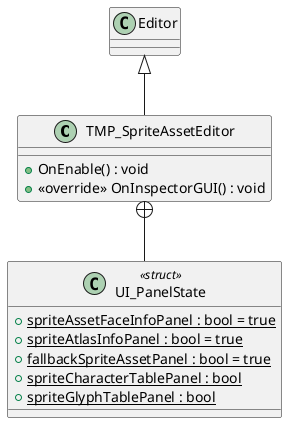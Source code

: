 @startuml
class TMP_SpriteAssetEditor {
    + OnEnable() : void
    + <<override>> OnInspectorGUI() : void
}
class UI_PanelState <<struct>> {
    + {static} spriteAssetFaceInfoPanel : bool = true
    + {static} spriteAtlasInfoPanel : bool = true
    + {static} fallbackSpriteAssetPanel : bool = true
    + {static} spriteCharacterTablePanel : bool
    + {static} spriteGlyphTablePanel : bool
}
Editor <|-- TMP_SpriteAssetEditor
TMP_SpriteAssetEditor +-- UI_PanelState
@enduml
